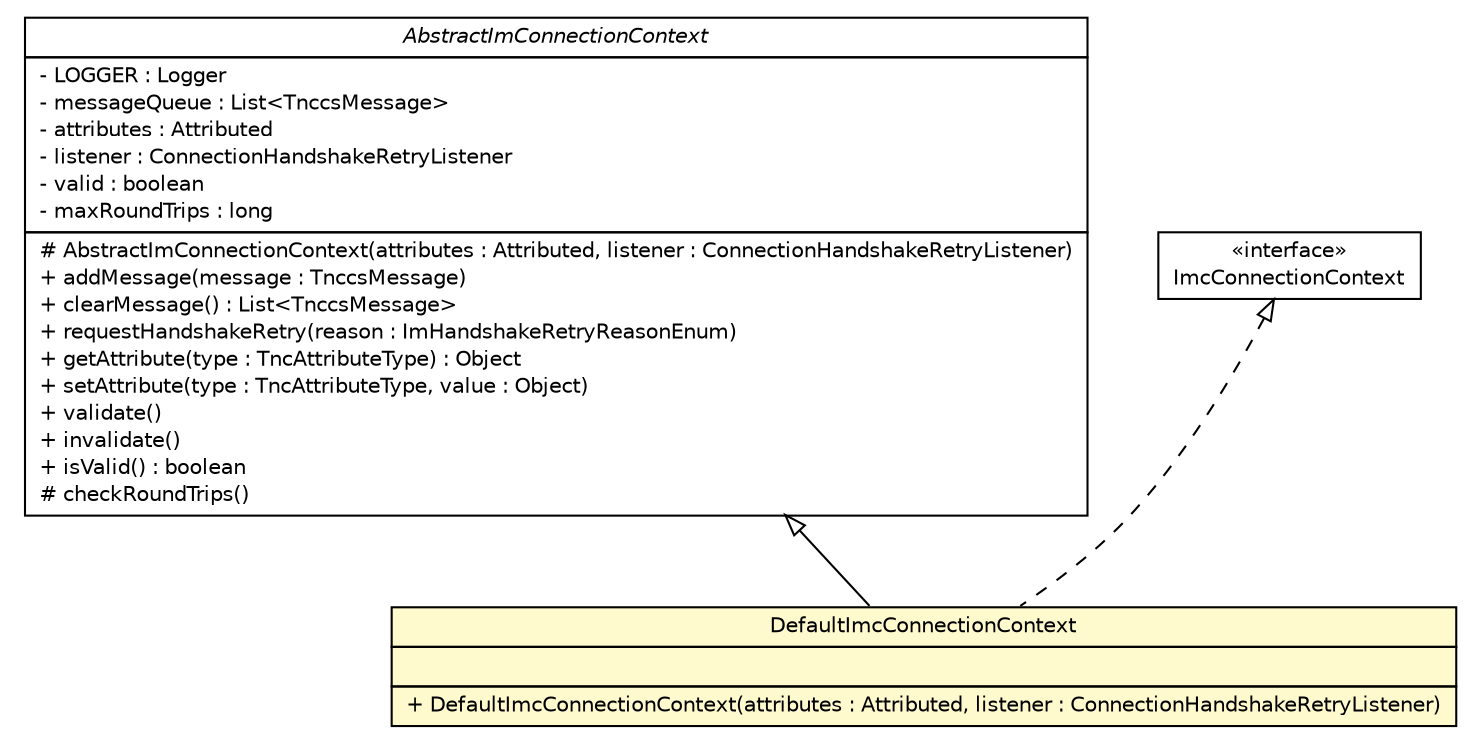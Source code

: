 #!/usr/local/bin/dot
#
# Class diagram 
# Generated by UMLGraph version R5_6 (http://www.umlgraph.org/)
#

digraph G {
	edge [fontname="Helvetica",fontsize=10,labelfontname="Helvetica",labelfontsize=10];
	node [fontname="Helvetica",fontsize=10,shape=plaintext];
	nodesep=0.25;
	ranksep=0.5;
	// de.hsbremen.tc.tnc.tnccs.adapter.connection.AbstractImConnectionContext
	c12375 [label=<<table title="de.hsbremen.tc.tnc.tnccs.adapter.connection.AbstractImConnectionContext" border="0" cellborder="1" cellspacing="0" cellpadding="2" port="p" href="../AbstractImConnectionContext.html">
		<tr><td><table border="0" cellspacing="0" cellpadding="1">
<tr><td align="center" balign="center"><font face="Helvetica-Oblique"> AbstractImConnectionContext </font></td></tr>
		</table></td></tr>
		<tr><td><table border="0" cellspacing="0" cellpadding="1">
<tr><td align="left" balign="left"> - LOGGER : Logger </td></tr>
<tr><td align="left" balign="left"> - messageQueue : List&lt;TnccsMessage&gt; </td></tr>
<tr><td align="left" balign="left"> - attributes : Attributed </td></tr>
<tr><td align="left" balign="left"> - listener : ConnectionHandshakeRetryListener </td></tr>
<tr><td align="left" balign="left"> - valid : boolean </td></tr>
<tr><td align="left" balign="left"> - maxRoundTrips : long </td></tr>
		</table></td></tr>
		<tr><td><table border="0" cellspacing="0" cellpadding="1">
<tr><td align="left" balign="left"> # AbstractImConnectionContext(attributes : Attributed, listener : ConnectionHandshakeRetryListener) </td></tr>
<tr><td align="left" balign="left"> + addMessage(message : TnccsMessage) </td></tr>
<tr><td align="left" balign="left"> + clearMessage() : List&lt;TnccsMessage&gt; </td></tr>
<tr><td align="left" balign="left"> + requestHandshakeRetry(reason : ImHandshakeRetryReasonEnum) </td></tr>
<tr><td align="left" balign="left"> + getAttribute(type : TncAttributeType) : Object </td></tr>
<tr><td align="left" balign="left"> + setAttribute(type : TncAttributeType, value : Object) </td></tr>
<tr><td align="left" balign="left"> + validate() </td></tr>
<tr><td align="left" balign="left"> + invalidate() </td></tr>
<tr><td align="left" balign="left"> + isValid() : boolean </td></tr>
<tr><td align="left" balign="left"> # checkRoundTrips() </td></tr>
		</table></td></tr>
		</table>>, URL="../AbstractImConnectionContext.html", fontname="Helvetica", fontcolor="black", fontsize=10.0];
	// de.hsbremen.tc.tnc.tnccs.adapter.connection.ImcConnectionContext
	c12379 [label=<<table title="de.hsbremen.tc.tnc.tnccs.adapter.connection.ImcConnectionContext" border="0" cellborder="1" cellspacing="0" cellpadding="2" port="p" href="../ImcConnectionContext.html">
		<tr><td><table border="0" cellspacing="0" cellpadding="1">
<tr><td align="center" balign="center"> &#171;interface&#187; </td></tr>
<tr><td align="center" balign="center"> ImcConnectionContext </td></tr>
		</table></td></tr>
		</table>>, URL="../ImcConnectionContext.html", fontname="Helvetica", fontcolor="black", fontsize=10.0];
	// de.hsbremen.tc.tnc.tnccs.adapter.connection.simple.DefaultImcConnectionContext
	c12384 [label=<<table title="de.hsbremen.tc.tnc.tnccs.adapter.connection.simple.DefaultImcConnectionContext" border="0" cellborder="1" cellspacing="0" cellpadding="2" port="p" bgcolor="lemonChiffon" href="./DefaultImcConnectionContext.html">
		<tr><td><table border="0" cellspacing="0" cellpadding="1">
<tr><td align="center" balign="center"> DefaultImcConnectionContext </td></tr>
		</table></td></tr>
		<tr><td><table border="0" cellspacing="0" cellpadding="1">
<tr><td align="left" balign="left">  </td></tr>
		</table></td></tr>
		<tr><td><table border="0" cellspacing="0" cellpadding="1">
<tr><td align="left" balign="left"> + DefaultImcConnectionContext(attributes : Attributed, listener : ConnectionHandshakeRetryListener) </td></tr>
		</table></td></tr>
		</table>>, URL="./DefaultImcConnectionContext.html", fontname="Helvetica", fontcolor="black", fontsize=10.0];
	//de.hsbremen.tc.tnc.tnccs.adapter.connection.simple.DefaultImcConnectionContext extends de.hsbremen.tc.tnc.tnccs.adapter.connection.AbstractImConnectionContext
	c12375:p -> c12384:p [dir=back,arrowtail=empty];
	//de.hsbremen.tc.tnc.tnccs.adapter.connection.simple.DefaultImcConnectionContext implements de.hsbremen.tc.tnc.tnccs.adapter.connection.ImcConnectionContext
	c12379:p -> c12384:p [dir=back,arrowtail=empty,style=dashed];
}

